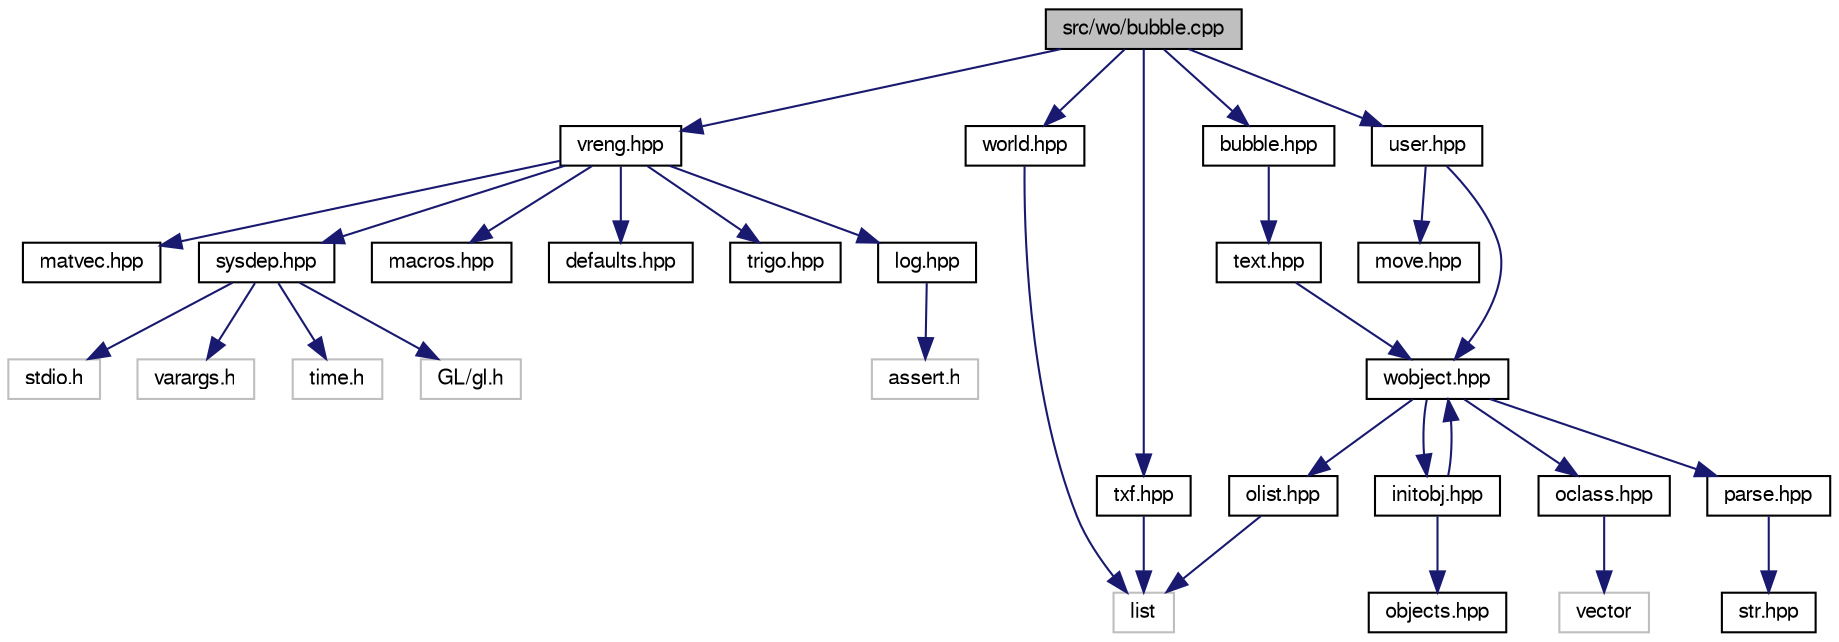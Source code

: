 digraph "src/wo/bubble.cpp"
{
 // LATEX_PDF_SIZE
  bgcolor="transparent";
  edge [fontname="FreeSans",fontsize="10",labelfontname="FreeSans",labelfontsize="10"];
  node [fontname="FreeSans",fontsize="10",shape=record];
  Node1 [label="src/wo/bubble.cpp",height=0.2,width=0.4,color="black", fillcolor="grey75", style="filled", fontcolor="black",tooltip=" "];
  Node1 -> Node2 [color="midnightblue",fontsize="10",style="solid",fontname="FreeSans"];
  Node2 [label="vreng.hpp",height=0.2,width=0.4,color="black",URL="$a00143.html",tooltip=" "];
  Node2 -> Node3 [color="midnightblue",fontsize="10",style="solid",fontname="FreeSans"];
  Node3 [label="sysdep.hpp",height=0.2,width=0.4,color="black",URL="$a00182.html",tooltip=" "];
  Node3 -> Node4 [color="midnightblue",fontsize="10",style="solid",fontname="FreeSans"];
  Node4 [label="stdio.h",height=0.2,width=0.4,color="grey75",tooltip=" "];
  Node3 -> Node5 [color="midnightblue",fontsize="10",style="solid",fontname="FreeSans"];
  Node5 [label="varargs.h",height=0.2,width=0.4,color="grey75",tooltip=" "];
  Node3 -> Node6 [color="midnightblue",fontsize="10",style="solid",fontname="FreeSans"];
  Node6 [label="time.h",height=0.2,width=0.4,color="grey75",tooltip=" "];
  Node3 -> Node7 [color="midnightblue",fontsize="10",style="solid",fontname="FreeSans"];
  Node7 [label="GL/gl.h",height=0.2,width=0.4,color="grey75",tooltip=" "];
  Node2 -> Node8 [color="midnightblue",fontsize="10",style="solid",fontname="FreeSans"];
  Node8 [label="macros.hpp",height=0.2,width=0.4,color="black",URL="$a00047.html",tooltip=" "];
  Node2 -> Node9 [color="midnightblue",fontsize="10",style="solid",fontname="FreeSans"];
  Node9 [label="defaults.hpp",height=0.2,width=0.4,color="black",URL="$a00014.html",tooltip=" "];
  Node2 -> Node10 [color="midnightblue",fontsize="10",style="solid",fontname="FreeSans"];
  Node10 [label="trigo.hpp",height=0.2,width=0.4,color="black",URL="$a00119.html",tooltip=" "];
  Node2 -> Node11 [color="midnightblue",fontsize="10",style="solid",fontname="FreeSans"];
  Node11 [label="log.hpp",height=0.2,width=0.4,color="black",URL="$a00044.html",tooltip=" "];
  Node11 -> Node12 [color="midnightblue",fontsize="10",style="solid",fontname="FreeSans"];
  Node12 [label="assert.h",height=0.2,width=0.4,color="grey75",tooltip=" "];
  Node2 -> Node13 [color="midnightblue",fontsize="10",style="solid",fontname="FreeSans"];
  Node13 [label="matvec.hpp",height=0.2,width=0.4,color="black",URL="$a00053.html",tooltip=" "];
  Node1 -> Node14 [color="midnightblue",fontsize="10",style="solid",fontname="FreeSans"];
  Node14 [label="bubble.hpp",height=0.2,width=0.4,color="black",URL="$a00329.html",tooltip=" "];
  Node14 -> Node15 [color="midnightblue",fontsize="10",style="solid",fontname="FreeSans"];
  Node15 [label="text.hpp",height=0.2,width=0.4,color="black",URL="$a00758.html",tooltip=" "];
  Node15 -> Node16 [color="midnightblue",fontsize="10",style="solid",fontname="FreeSans"];
  Node16 [label="wobject.hpp",height=0.2,width=0.4,color="black",URL="$a00866.html",tooltip=" "];
  Node16 -> Node17 [color="midnightblue",fontsize="10",style="solid",fontname="FreeSans"];
  Node17 [label="oclass.hpp",height=0.2,width=0.4,color="black",URL="$a00626.html",tooltip=" "];
  Node17 -> Node18 [color="midnightblue",fontsize="10",style="solid",fontname="FreeSans"];
  Node18 [label="vector",height=0.2,width=0.4,color="grey75",tooltip=" "];
  Node16 -> Node19 [color="midnightblue",fontsize="10",style="solid",fontname="FreeSans"];
  Node19 [label="olist.hpp",height=0.2,width=0.4,color="black",URL="$a00632.html",tooltip=" "];
  Node19 -> Node20 [color="midnightblue",fontsize="10",style="solid",fontname="FreeSans"];
  Node20 [label="list",height=0.2,width=0.4,color="grey75",tooltip=" "];
  Node16 -> Node21 [color="midnightblue",fontsize="10",style="solid",fontname="FreeSans"];
  Node21 [label="parse.hpp",height=0.2,width=0.4,color="black",URL="$a00638.html",tooltip=" "];
  Node21 -> Node22 [color="midnightblue",fontsize="10",style="solid",fontname="FreeSans"];
  Node22 [label="str.hpp",height=0.2,width=0.4,color="black",URL="$a00179.html",tooltip=" "];
  Node16 -> Node23 [color="midnightblue",fontsize="10",style="solid",fontname="FreeSans"];
  Node23 [label="initobj.hpp",height=0.2,width=0.4,color="black",URL="$a00554.html",tooltip=" "];
  Node23 -> Node24 [color="midnightblue",fontsize="10",style="solid",fontname="FreeSans"];
  Node24 [label="objects.hpp",height=0.2,width=0.4,color="black",URL="$a00620.html",tooltip=" "];
  Node23 -> Node16 [color="midnightblue",fontsize="10",style="solid",fontname="FreeSans"];
  Node1 -> Node25 [color="midnightblue",fontsize="10",style="solid",fontname="FreeSans"];
  Node25 [label="txf.hpp",height=0.2,width=0.4,color="black",URL="$a01082.html",tooltip=" "];
  Node25 -> Node20 [color="midnightblue",fontsize="10",style="solid",fontname="FreeSans"];
  Node1 -> Node26 [color="midnightblue",fontsize="10",style="solid",fontname="FreeSans"];
  Node26 [label="world.hpp",height=0.2,width=0.4,color="black",URL="$a00149.html",tooltip=" "];
  Node26 -> Node20 [color="midnightblue",fontsize="10",style="solid",fontname="FreeSans"];
  Node1 -> Node27 [color="midnightblue",fontsize="10",style="solid",fontname="FreeSans"];
  Node27 [label="user.hpp",height=0.2,width=0.4,color="black",URL="$a00788.html",tooltip=" "];
  Node27 -> Node16 [color="midnightblue",fontsize="10",style="solid",fontname="FreeSans"];
  Node27 -> Node28 [color="midnightblue",fontsize="10",style="solid",fontname="FreeSans"];
  Node28 [label="move.hpp",height=0.2,width=0.4,color="black",URL="$a00596.html",tooltip=" "];
}
